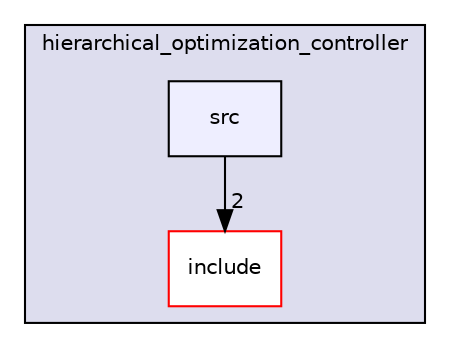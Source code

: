 digraph "catkin_ws/src/control/hierarchical_optimization_controller/src" {
  compound=true
  node [ fontsize="10", fontname="Helvetica"];
  edge [ labelfontsize="10", labelfontname="Helvetica"];
  subgraph clusterdir_9ae800d51bb989f3494a77d14a72c6b3 {
    graph [ bgcolor="#ddddee", pencolor="black", label="hierarchical_optimization_controller" fontname="Helvetica", fontsize="10", URL="dir_9ae800d51bb989f3494a77d14a72c6b3.html"]
  dir_0ae3a711ce6fb0fe98d21600e41fe626 [shape=box label="include" fillcolor="white" style="filled" color="red" URL="dir_0ae3a711ce6fb0fe98d21600e41fe626.html"];
  dir_e8659d7337b2a09d082273bc064a2108 [shape=box, label="src", style="filled", fillcolor="#eeeeff", pencolor="black", URL="dir_e8659d7337b2a09d082273bc064a2108.html"];
  }
  dir_e8659d7337b2a09d082273bc064a2108->dir_0ae3a711ce6fb0fe98d21600e41fe626 [headlabel="2", labeldistance=1.5 headhref="dir_000044_000042.html"];
}
